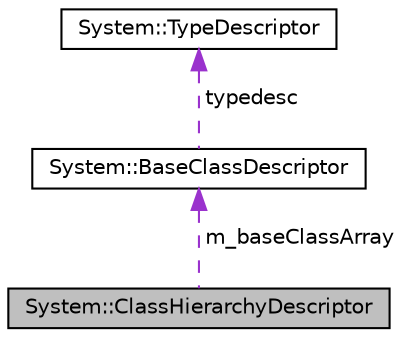 digraph G
{
  edge [fontname="Helvetica",fontsize="10",labelfontname="Helvetica",labelfontsize="10"];
  node [fontname="Helvetica",fontsize="10",shape=record];
  Node1 [label="System::ClassHierarchyDescriptor",height=0.2,width=0.4,color="black", fillcolor="grey75", style="filled" fontcolor="black"];
  Node2 -> Node1 [dir="back",color="darkorchid3",fontsize="10",style="dashed",label=" m_baseClassArray" ,fontname="Helvetica"];
  Node2 [label="System::BaseClassDescriptor",height=0.2,width=0.4,color="black", fillcolor="white", style="filled",URL="$struct_system_1_1_base_class_descriptor.html"];
  Node3 -> Node2 [dir="back",color="darkorchid3",fontsize="10",style="dashed",label=" typedesc" ,fontname="Helvetica"];
  Node3 [label="System::TypeDescriptor",height=0.2,width=0.4,color="black", fillcolor="white", style="filled",URL="$class_system_1_1_type_descriptor.html"];
}
